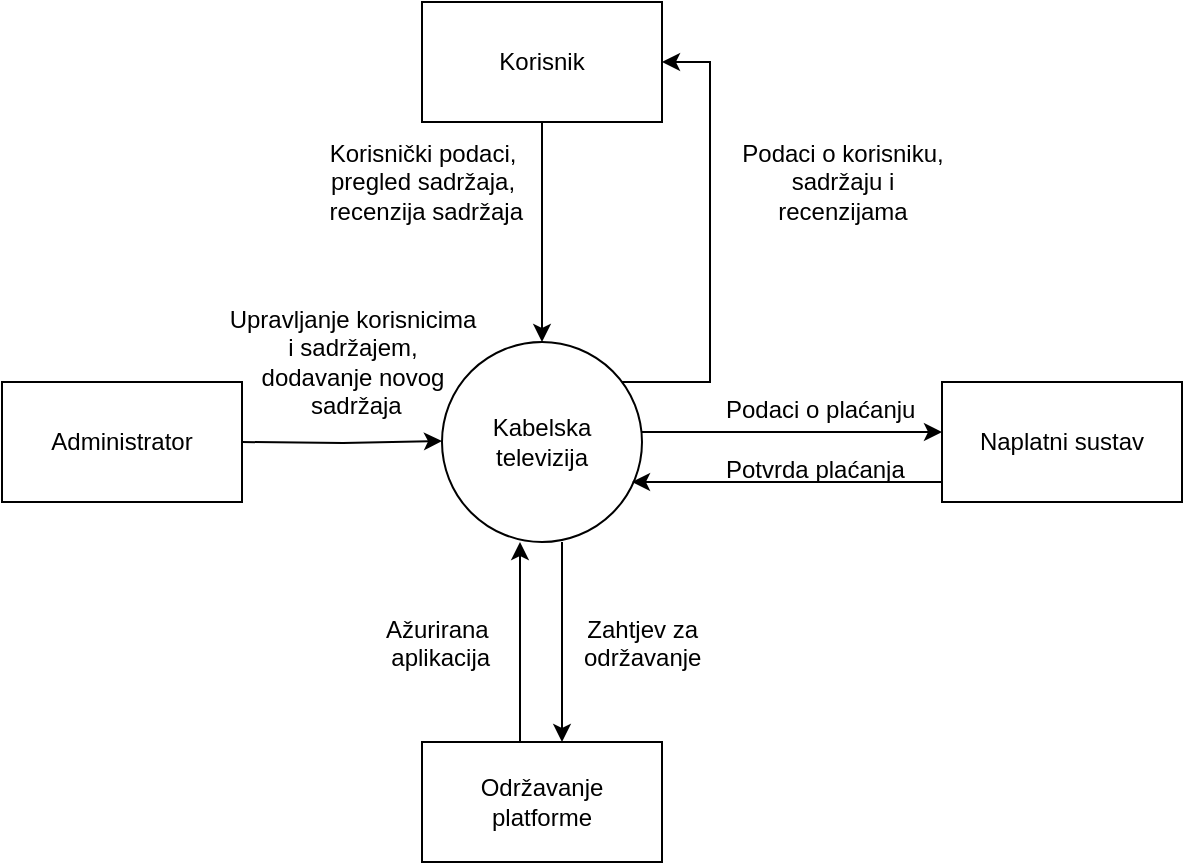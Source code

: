 <mxfile version="21.6.9" type="device">
  <diagram name="Page-1" id="21ORsQWHsIKUVIGTKt5p">
    <mxGraphModel dx="872" dy="481" grid="1" gridSize="10" guides="1" tooltips="1" connect="1" arrows="1" fold="1" page="1" pageScale="1" pageWidth="827" pageHeight="1169" math="0" shadow="0">
      <root>
        <mxCell id="0" />
        <mxCell id="1" parent="0" />
        <mxCell id="0hRfQC4m2FfKHqGu2-95-2" value="Kabelska televizija" style="ellipse;whiteSpace=wrap;html=1;aspect=fixed;" vertex="1" parent="1">
          <mxGeometry x="340" y="230" width="100" height="100" as="geometry" />
        </mxCell>
        <mxCell id="0hRfQC4m2FfKHqGu2-95-5" value="" style="edgeStyle=orthogonalEdgeStyle;rounded=0;orthogonalLoop=1;jettySize=auto;html=1;" edge="1" parent="1" source="0hRfQC4m2FfKHqGu2-95-3" target="0hRfQC4m2FfKHqGu2-95-2">
          <mxGeometry relative="1" as="geometry" />
        </mxCell>
        <mxCell id="0hRfQC4m2FfKHqGu2-95-3" value="Korisnik" style="rounded=0;whiteSpace=wrap;html=1;" vertex="1" parent="1">
          <mxGeometry x="330" y="60" width="120" height="60" as="geometry" />
        </mxCell>
        <mxCell id="0hRfQC4m2FfKHqGu2-95-10" value="Korisnički podaci,&lt;br&gt;pregled sadržaja,&lt;br&gt;&amp;nbsp;recenzija sadržaja" style="text;html=1;align=center;verticalAlign=middle;resizable=0;points=[];autosize=1;strokeColor=none;fillColor=none;" vertex="1" parent="1">
          <mxGeometry x="270" y="120" width="120" height="60" as="geometry" />
        </mxCell>
        <mxCell id="0hRfQC4m2FfKHqGu2-95-13" value="" style="edgeStyle=orthogonalEdgeStyle;rounded=0;orthogonalLoop=1;jettySize=auto;html=1;entryX=1;entryY=0.5;entryDx=0;entryDy=0;" edge="1" parent="1" target="0hRfQC4m2FfKHqGu2-95-3">
          <mxGeometry relative="1" as="geometry">
            <mxPoint x="430" y="250" as="sourcePoint" />
            <mxPoint x="444" y="70" as="targetPoint" />
            <Array as="points">
              <mxPoint x="474" y="250" />
              <mxPoint x="474" y="90" />
            </Array>
          </mxGeometry>
        </mxCell>
        <mxCell id="0hRfQC4m2FfKHqGu2-95-14" value="Podaci o korisniku,&lt;br&gt;sadržaju i &lt;br&gt;recenzijama" style="text;html=1;align=center;verticalAlign=middle;resizable=0;points=[];autosize=1;strokeColor=none;fillColor=none;" vertex="1" parent="1">
          <mxGeometry x="480" y="120" width="120" height="60" as="geometry" />
        </mxCell>
        <mxCell id="0hRfQC4m2FfKHqGu2-95-15" value="Administrator" style="rounded=0;whiteSpace=wrap;html=1;" vertex="1" parent="1">
          <mxGeometry x="120" y="250" width="120" height="60" as="geometry" />
        </mxCell>
        <mxCell id="0hRfQC4m2FfKHqGu2-95-16" value="" style="edgeStyle=orthogonalEdgeStyle;rounded=0;orthogonalLoop=1;jettySize=auto;html=1;" edge="1" parent="1">
          <mxGeometry relative="1" as="geometry">
            <mxPoint x="240" y="280" as="sourcePoint" />
            <mxPoint x="340" y="279.5" as="targetPoint" />
          </mxGeometry>
        </mxCell>
        <mxCell id="0hRfQC4m2FfKHqGu2-95-17" value="Upravljanje korisnicima &lt;br&gt;i sadržajem,&lt;br&gt;dodavanje novog&lt;br&gt;&amp;nbsp;sadržaja" style="text;html=1;align=center;verticalAlign=middle;resizable=0;points=[];autosize=1;strokeColor=none;fillColor=none;" vertex="1" parent="1">
          <mxGeometry x="220" y="205" width="150" height="70" as="geometry" />
        </mxCell>
        <mxCell id="0hRfQC4m2FfKHqGu2-95-18" value="Održavanje &lt;br&gt;platforme" style="rounded=0;whiteSpace=wrap;html=1;" vertex="1" parent="1">
          <mxGeometry x="330" y="430" width="120" height="60" as="geometry" />
        </mxCell>
        <mxCell id="0hRfQC4m2FfKHqGu2-95-22" value="" style="edgeStyle=orthogonalEdgeStyle;rounded=0;orthogonalLoop=1;jettySize=auto;html=1;" edge="1" parent="1">
          <mxGeometry relative="1" as="geometry">
            <mxPoint x="400" y="330" as="sourcePoint" />
            <mxPoint x="400" y="430" as="targetPoint" />
          </mxGeometry>
        </mxCell>
        <mxCell id="0hRfQC4m2FfKHqGu2-95-23" value="" style="edgeStyle=orthogonalEdgeStyle;rounded=0;orthogonalLoop=1;jettySize=auto;html=1;" edge="1" parent="1">
          <mxGeometry relative="1" as="geometry">
            <mxPoint x="379" y="430" as="sourcePoint" />
            <mxPoint x="379" y="330" as="targetPoint" />
          </mxGeometry>
        </mxCell>
        <mxCell id="0hRfQC4m2FfKHqGu2-95-24" value="&lt;div style=&quot;text-align: center;&quot;&gt;&lt;span style=&quot;background-color: initial;&quot;&gt;Ažurirana&amp;nbsp;&lt;/span&gt;&lt;/div&gt;&lt;div style=&quot;text-align: center;&quot;&gt;&lt;span style=&quot;background-color: initial;&quot;&gt;aplikacija&lt;/span&gt;&lt;/div&gt;" style="text;whiteSpace=wrap;html=1;" vertex="1" parent="1">
          <mxGeometry x="310" y="360" width="60" height="40" as="geometry" />
        </mxCell>
        <mxCell id="0hRfQC4m2FfKHqGu2-95-25" value="&lt;div style=&quot;text-align: center;&quot;&gt;Zahtjev za održavanje&lt;/div&gt;" style="text;whiteSpace=wrap;html=1;" vertex="1" parent="1">
          <mxGeometry x="409" y="360" width="60" height="40" as="geometry" />
        </mxCell>
        <mxCell id="0hRfQC4m2FfKHqGu2-95-27" value="Naplatni sustav" style="rounded=0;whiteSpace=wrap;html=1;" vertex="1" parent="1">
          <mxGeometry x="590" y="250" width="120" height="60" as="geometry" />
        </mxCell>
        <mxCell id="0hRfQC4m2FfKHqGu2-95-28" value="" style="edgeStyle=orthogonalEdgeStyle;rounded=0;orthogonalLoop=1;jettySize=auto;html=1;exitX=1;exitY=0.5;exitDx=0;exitDy=0;" edge="1" parent="1">
          <mxGeometry relative="1" as="geometry">
            <mxPoint x="440" y="275" as="sourcePoint" />
            <mxPoint x="590" y="275" as="targetPoint" />
          </mxGeometry>
        </mxCell>
        <mxCell id="0hRfQC4m2FfKHqGu2-95-29" value="&lt;div style=&quot;text-align: center;&quot;&gt;Podaci o plaćanju&lt;/div&gt;" style="text;whiteSpace=wrap;html=1;" vertex="1" parent="1">
          <mxGeometry x="480" y="250" width="100" height="20" as="geometry" />
        </mxCell>
        <mxCell id="0hRfQC4m2FfKHqGu2-95-32" value="" style="edgeStyle=orthogonalEdgeStyle;rounded=0;orthogonalLoop=1;jettySize=auto;html=1;" edge="1" parent="1">
          <mxGeometry relative="1" as="geometry">
            <mxPoint x="590" y="300" as="sourcePoint" />
            <mxPoint x="435" y="300" as="targetPoint" />
          </mxGeometry>
        </mxCell>
        <mxCell id="0hRfQC4m2FfKHqGu2-95-33" value="&lt;div style=&quot;text-align: center;&quot;&gt;Potvrda plaćanja&lt;/div&gt;" style="text;whiteSpace=wrap;html=1;" vertex="1" parent="1">
          <mxGeometry x="480" y="280" width="100" height="20" as="geometry" />
        </mxCell>
      </root>
    </mxGraphModel>
  </diagram>
</mxfile>
